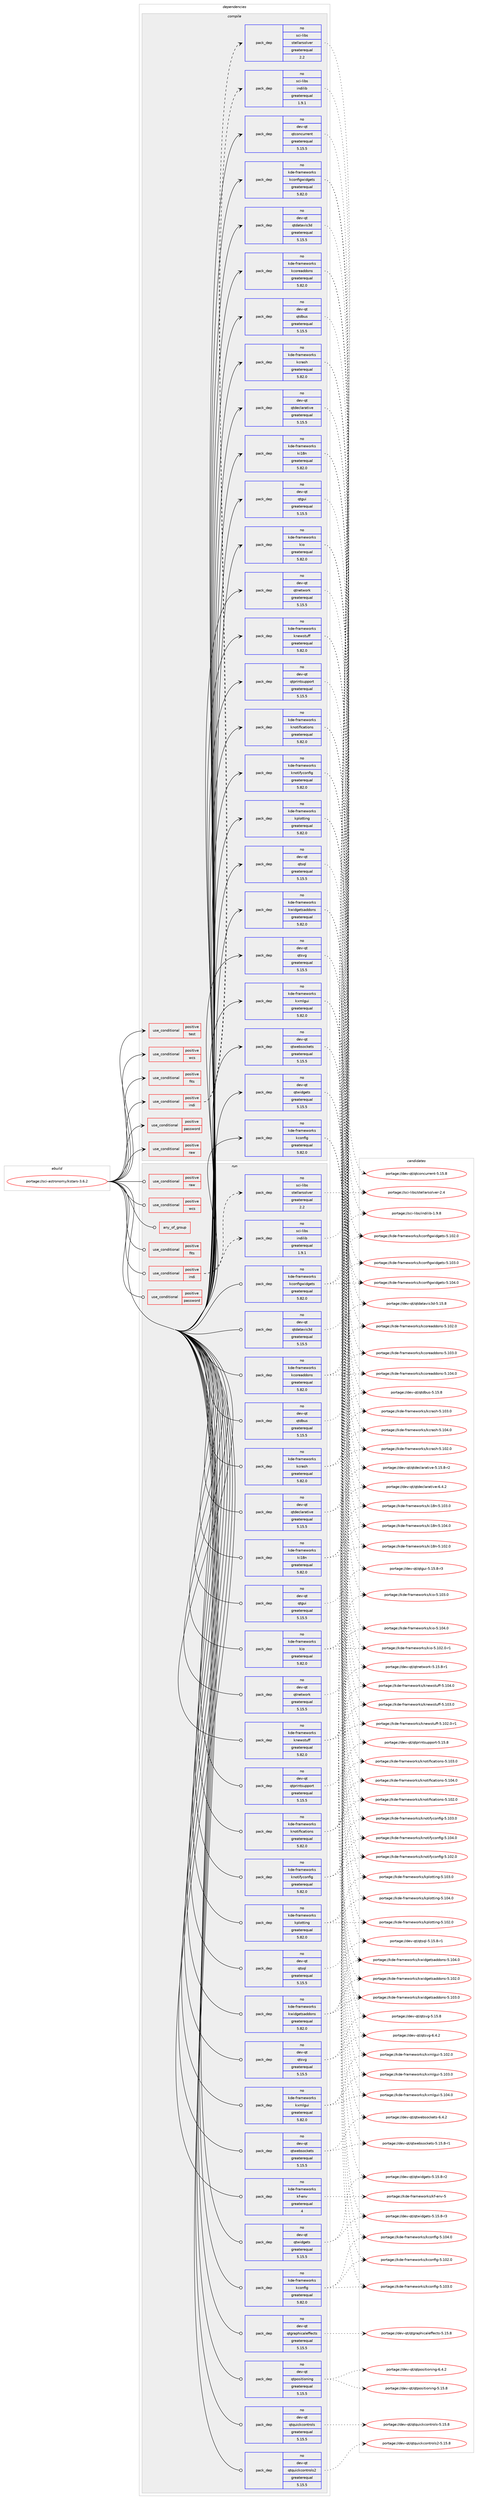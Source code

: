 digraph prolog {

# *************
# Graph options
# *************

newrank=true;
concentrate=true;
compound=true;
graph [rankdir=LR,fontname=Helvetica,fontsize=10,ranksep=1.5];#, ranksep=2.5, nodesep=0.2];
edge  [arrowhead=vee];
node  [fontname=Helvetica,fontsize=10];

# **********
# The ebuild
# **********

subgraph cluster_leftcol {
color=gray;
rank=same;
label=<<i>ebuild</i>>;
id [label="portage://sci-astronomy/kstars-3.6.2", color=red, width=4, href="../sci-astronomy/kstars-3.6.2.svg"];
}

# ****************
# The dependencies
# ****************

subgraph cluster_midcol {
color=gray;
label=<<i>dependencies</i>>;
subgraph cluster_compile {
fillcolor="#eeeeee";
style=filled;
label=<<i>compile</i>>;
subgraph cond49 {
dependency101 [label=<<TABLE BORDER="0" CELLBORDER="1" CELLSPACING="0" CELLPADDING="4"><TR><TD ROWSPAN="3" CELLPADDING="10">use_conditional</TD></TR><TR><TD>positive</TD></TR><TR><TD>fits</TD></TR></TABLE>>, shape=none, color=red];
# *** BEGIN UNKNOWN DEPENDENCY TYPE (TODO) ***
# dependency101 -> package_dependency(portage://sci-astronomy/kstars-3.6.2,install,no,sci-libs,cfitsio,none,[,,],any_same_slot,[])
# *** END UNKNOWN DEPENDENCY TYPE (TODO) ***

}
id:e -> dependency101:w [weight=20,style="solid",arrowhead="vee"];
subgraph cond50 {
dependency102 [label=<<TABLE BORDER="0" CELLBORDER="1" CELLSPACING="0" CELLPADDING="4"><TR><TD ROWSPAN="3" CELLPADDING="10">use_conditional</TD></TR><TR><TD>positive</TD></TR><TR><TD>indi</TD></TR></TABLE>>, shape=none, color=red];
# *** BEGIN UNKNOWN DEPENDENCY TYPE (TODO) ***
# dependency102 -> package_dependency(portage://sci-astronomy/kstars-3.6.2,install,no,sci-libs,gsl,none,[,,],any_same_slot,[])
# *** END UNKNOWN DEPENDENCY TYPE (TODO) ***

subgraph pack53 {
dependency103 [label=<<TABLE BORDER="0" CELLBORDER="1" CELLSPACING="0" CELLPADDING="4" WIDTH="220"><TR><TD ROWSPAN="6" CELLPADDING="30">pack_dep</TD></TR><TR><TD WIDTH="110">no</TD></TR><TR><TD>sci-libs</TD></TR><TR><TD>indilib</TD></TR><TR><TD>greaterequal</TD></TR><TR><TD>1.9.1</TD></TR></TABLE>>, shape=none, color=blue];
}
dependency102:e -> dependency103:w [weight=20,style="dashed",arrowhead="vee"];
# *** BEGIN UNKNOWN DEPENDENCY TYPE (TODO) ***
# dependency102 -> package_dependency(portage://sci-astronomy/kstars-3.6.2,install,no,sci-libs,libnova,none,[,,],any_same_slot,[])
# *** END UNKNOWN DEPENDENCY TYPE (TODO) ***

subgraph pack54 {
dependency104 [label=<<TABLE BORDER="0" CELLBORDER="1" CELLSPACING="0" CELLPADDING="4" WIDTH="220"><TR><TD ROWSPAN="6" CELLPADDING="30">pack_dep</TD></TR><TR><TD WIDTH="110">no</TD></TR><TR><TD>sci-libs</TD></TR><TR><TD>stellarsolver</TD></TR><TR><TD>greaterequal</TD></TR><TR><TD>2.2</TD></TR></TABLE>>, shape=none, color=blue];
}
dependency102:e -> dependency104:w [weight=20,style="dashed",arrowhead="vee"];
}
id:e -> dependency102:w [weight=20,style="solid",arrowhead="vee"];
subgraph cond51 {
dependency105 [label=<<TABLE BORDER="0" CELLBORDER="1" CELLSPACING="0" CELLPADDING="4"><TR><TD ROWSPAN="3" CELLPADDING="10">use_conditional</TD></TR><TR><TD>positive</TD></TR><TR><TD>password</TD></TR></TABLE>>, shape=none, color=red];
# *** BEGIN UNKNOWN DEPENDENCY TYPE (TODO) ***
# dependency105 -> package_dependency(portage://sci-astronomy/kstars-3.6.2,install,no,dev-libs,qtkeychain,none,[,,],any_same_slot,[use(enable(qt5),positive)])
# *** END UNKNOWN DEPENDENCY TYPE (TODO) ***

}
id:e -> dependency105:w [weight=20,style="solid",arrowhead="vee"];
subgraph cond52 {
dependency106 [label=<<TABLE BORDER="0" CELLBORDER="1" CELLSPACING="0" CELLPADDING="4"><TR><TD ROWSPAN="3" CELLPADDING="10">use_conditional</TD></TR><TR><TD>positive</TD></TR><TR><TD>raw</TD></TR></TABLE>>, shape=none, color=red];
# *** BEGIN UNKNOWN DEPENDENCY TYPE (TODO) ***
# dependency106 -> package_dependency(portage://sci-astronomy/kstars-3.6.2,install,no,media-libs,libraw,none,[,,],any_same_slot,[])
# *** END UNKNOWN DEPENDENCY TYPE (TODO) ***

}
id:e -> dependency106:w [weight=20,style="solid",arrowhead="vee"];
subgraph cond53 {
dependency107 [label=<<TABLE BORDER="0" CELLBORDER="1" CELLSPACING="0" CELLPADDING="4"><TR><TD ROWSPAN="3" CELLPADDING="10">use_conditional</TD></TR><TR><TD>positive</TD></TR><TR><TD>test</TD></TR></TABLE>>, shape=none, color=red];
# *** BEGIN UNKNOWN DEPENDENCY TYPE (TODO) ***
# dependency107 -> package_dependency(portage://sci-astronomy/kstars-3.6.2,install,no,dev-qt,qttest,none,[,,],[slot(5)],[])
# *** END UNKNOWN DEPENDENCY TYPE (TODO) ***

}
id:e -> dependency107:w [weight=20,style="solid",arrowhead="vee"];
subgraph cond54 {
dependency108 [label=<<TABLE BORDER="0" CELLBORDER="1" CELLSPACING="0" CELLPADDING="4"><TR><TD ROWSPAN="3" CELLPADDING="10">use_conditional</TD></TR><TR><TD>positive</TD></TR><TR><TD>wcs</TD></TR></TABLE>>, shape=none, color=red];
# *** BEGIN UNKNOWN DEPENDENCY TYPE (TODO) ***
# dependency108 -> package_dependency(portage://sci-astronomy/kstars-3.6.2,install,no,sci-astronomy,wcslib,none,[,,],any_same_slot,[])
# *** END UNKNOWN DEPENDENCY TYPE (TODO) ***

}
id:e -> dependency108:w [weight=20,style="solid",arrowhead="vee"];
# *** BEGIN UNKNOWN DEPENDENCY TYPE (TODO) ***
# id -> package_dependency(portage://sci-astronomy/kstars-3.6.2,install,no,dev-cpp,eigen,none,[,,],[slot(3)],[])
# *** END UNKNOWN DEPENDENCY TYPE (TODO) ***

subgraph pack55 {
dependency109 [label=<<TABLE BORDER="0" CELLBORDER="1" CELLSPACING="0" CELLPADDING="4" WIDTH="220"><TR><TD ROWSPAN="6" CELLPADDING="30">pack_dep</TD></TR><TR><TD WIDTH="110">no</TD></TR><TR><TD>dev-qt</TD></TR><TR><TD>qtconcurrent</TD></TR><TR><TD>greaterequal</TD></TR><TR><TD>5.15.5</TD></TR></TABLE>>, shape=none, color=blue];
}
id:e -> dependency109:w [weight=20,style="solid",arrowhead="vee"];
# *** BEGIN UNKNOWN DEPENDENCY TYPE (TODO) ***
# id -> package_dependency(portage://sci-astronomy/kstars-3.6.2,install,no,dev-qt,qtcore,none,[,,],[slot(5)],[])
# *** END UNKNOWN DEPENDENCY TYPE (TODO) ***

subgraph pack56 {
dependency110 [label=<<TABLE BORDER="0" CELLBORDER="1" CELLSPACING="0" CELLPADDING="4" WIDTH="220"><TR><TD ROWSPAN="6" CELLPADDING="30">pack_dep</TD></TR><TR><TD WIDTH="110">no</TD></TR><TR><TD>dev-qt</TD></TR><TR><TD>qtdatavis3d</TD></TR><TR><TD>greaterequal</TD></TR><TR><TD>5.15.5</TD></TR></TABLE>>, shape=none, color=blue];
}
id:e -> dependency110:w [weight=20,style="solid",arrowhead="vee"];
subgraph pack57 {
dependency111 [label=<<TABLE BORDER="0" CELLBORDER="1" CELLSPACING="0" CELLPADDING="4" WIDTH="220"><TR><TD ROWSPAN="6" CELLPADDING="30">pack_dep</TD></TR><TR><TD WIDTH="110">no</TD></TR><TR><TD>dev-qt</TD></TR><TR><TD>qtdbus</TD></TR><TR><TD>greaterequal</TD></TR><TR><TD>5.15.5</TD></TR></TABLE>>, shape=none, color=blue];
}
id:e -> dependency111:w [weight=20,style="solid",arrowhead="vee"];
subgraph pack58 {
dependency112 [label=<<TABLE BORDER="0" CELLBORDER="1" CELLSPACING="0" CELLPADDING="4" WIDTH="220"><TR><TD ROWSPAN="6" CELLPADDING="30">pack_dep</TD></TR><TR><TD WIDTH="110">no</TD></TR><TR><TD>dev-qt</TD></TR><TR><TD>qtdeclarative</TD></TR><TR><TD>greaterequal</TD></TR><TR><TD>5.15.5</TD></TR></TABLE>>, shape=none, color=blue];
}
id:e -> dependency112:w [weight=20,style="solid",arrowhead="vee"];
subgraph pack59 {
dependency113 [label=<<TABLE BORDER="0" CELLBORDER="1" CELLSPACING="0" CELLPADDING="4" WIDTH="220"><TR><TD ROWSPAN="6" CELLPADDING="30">pack_dep</TD></TR><TR><TD WIDTH="110">no</TD></TR><TR><TD>dev-qt</TD></TR><TR><TD>qtgui</TD></TR><TR><TD>greaterequal</TD></TR><TR><TD>5.15.5</TD></TR></TABLE>>, shape=none, color=blue];
}
id:e -> dependency113:w [weight=20,style="solid",arrowhead="vee"];
subgraph pack60 {
dependency114 [label=<<TABLE BORDER="0" CELLBORDER="1" CELLSPACING="0" CELLPADDING="4" WIDTH="220"><TR><TD ROWSPAN="6" CELLPADDING="30">pack_dep</TD></TR><TR><TD WIDTH="110">no</TD></TR><TR><TD>dev-qt</TD></TR><TR><TD>qtnetwork</TD></TR><TR><TD>greaterequal</TD></TR><TR><TD>5.15.5</TD></TR></TABLE>>, shape=none, color=blue];
}
id:e -> dependency114:w [weight=20,style="solid",arrowhead="vee"];
subgraph pack61 {
dependency115 [label=<<TABLE BORDER="0" CELLBORDER="1" CELLSPACING="0" CELLPADDING="4" WIDTH="220"><TR><TD ROWSPAN="6" CELLPADDING="30">pack_dep</TD></TR><TR><TD WIDTH="110">no</TD></TR><TR><TD>dev-qt</TD></TR><TR><TD>qtprintsupport</TD></TR><TR><TD>greaterequal</TD></TR><TR><TD>5.15.5</TD></TR></TABLE>>, shape=none, color=blue];
}
id:e -> dependency115:w [weight=20,style="solid",arrowhead="vee"];
subgraph pack62 {
dependency116 [label=<<TABLE BORDER="0" CELLBORDER="1" CELLSPACING="0" CELLPADDING="4" WIDTH="220"><TR><TD ROWSPAN="6" CELLPADDING="30">pack_dep</TD></TR><TR><TD WIDTH="110">no</TD></TR><TR><TD>dev-qt</TD></TR><TR><TD>qtsql</TD></TR><TR><TD>greaterequal</TD></TR><TR><TD>5.15.5</TD></TR></TABLE>>, shape=none, color=blue];
}
id:e -> dependency116:w [weight=20,style="solid",arrowhead="vee"];
subgraph pack63 {
dependency117 [label=<<TABLE BORDER="0" CELLBORDER="1" CELLSPACING="0" CELLPADDING="4" WIDTH="220"><TR><TD ROWSPAN="6" CELLPADDING="30">pack_dep</TD></TR><TR><TD WIDTH="110">no</TD></TR><TR><TD>dev-qt</TD></TR><TR><TD>qtsvg</TD></TR><TR><TD>greaterequal</TD></TR><TR><TD>5.15.5</TD></TR></TABLE>>, shape=none, color=blue];
}
id:e -> dependency117:w [weight=20,style="solid",arrowhead="vee"];
subgraph pack64 {
dependency118 [label=<<TABLE BORDER="0" CELLBORDER="1" CELLSPACING="0" CELLPADDING="4" WIDTH="220"><TR><TD ROWSPAN="6" CELLPADDING="30">pack_dep</TD></TR><TR><TD WIDTH="110">no</TD></TR><TR><TD>dev-qt</TD></TR><TR><TD>qtwebsockets</TD></TR><TR><TD>greaterequal</TD></TR><TR><TD>5.15.5</TD></TR></TABLE>>, shape=none, color=blue];
}
id:e -> dependency118:w [weight=20,style="solid",arrowhead="vee"];
subgraph pack65 {
dependency119 [label=<<TABLE BORDER="0" CELLBORDER="1" CELLSPACING="0" CELLPADDING="4" WIDTH="220"><TR><TD ROWSPAN="6" CELLPADDING="30">pack_dep</TD></TR><TR><TD WIDTH="110">no</TD></TR><TR><TD>dev-qt</TD></TR><TR><TD>qtwidgets</TD></TR><TR><TD>greaterequal</TD></TR><TR><TD>5.15.5</TD></TR></TABLE>>, shape=none, color=blue];
}
id:e -> dependency119:w [weight=20,style="solid",arrowhead="vee"];
subgraph pack66 {
dependency120 [label=<<TABLE BORDER="0" CELLBORDER="1" CELLSPACING="0" CELLPADDING="4" WIDTH="220"><TR><TD ROWSPAN="6" CELLPADDING="30">pack_dep</TD></TR><TR><TD WIDTH="110">no</TD></TR><TR><TD>kde-frameworks</TD></TR><TR><TD>kconfig</TD></TR><TR><TD>greaterequal</TD></TR><TR><TD>5.82.0</TD></TR></TABLE>>, shape=none, color=blue];
}
id:e -> dependency120:w [weight=20,style="solid",arrowhead="vee"];
subgraph pack67 {
dependency121 [label=<<TABLE BORDER="0" CELLBORDER="1" CELLSPACING="0" CELLPADDING="4" WIDTH="220"><TR><TD ROWSPAN="6" CELLPADDING="30">pack_dep</TD></TR><TR><TD WIDTH="110">no</TD></TR><TR><TD>kde-frameworks</TD></TR><TR><TD>kconfigwidgets</TD></TR><TR><TD>greaterequal</TD></TR><TR><TD>5.82.0</TD></TR></TABLE>>, shape=none, color=blue];
}
id:e -> dependency121:w [weight=20,style="solid",arrowhead="vee"];
subgraph pack68 {
dependency122 [label=<<TABLE BORDER="0" CELLBORDER="1" CELLSPACING="0" CELLPADDING="4" WIDTH="220"><TR><TD ROWSPAN="6" CELLPADDING="30">pack_dep</TD></TR><TR><TD WIDTH="110">no</TD></TR><TR><TD>kde-frameworks</TD></TR><TR><TD>kcoreaddons</TD></TR><TR><TD>greaterequal</TD></TR><TR><TD>5.82.0</TD></TR></TABLE>>, shape=none, color=blue];
}
id:e -> dependency122:w [weight=20,style="solid",arrowhead="vee"];
subgraph pack69 {
dependency123 [label=<<TABLE BORDER="0" CELLBORDER="1" CELLSPACING="0" CELLPADDING="4" WIDTH="220"><TR><TD ROWSPAN="6" CELLPADDING="30">pack_dep</TD></TR><TR><TD WIDTH="110">no</TD></TR><TR><TD>kde-frameworks</TD></TR><TR><TD>kcrash</TD></TR><TR><TD>greaterequal</TD></TR><TR><TD>5.82.0</TD></TR></TABLE>>, shape=none, color=blue];
}
id:e -> dependency123:w [weight=20,style="solid",arrowhead="vee"];
subgraph pack70 {
dependency124 [label=<<TABLE BORDER="0" CELLBORDER="1" CELLSPACING="0" CELLPADDING="4" WIDTH="220"><TR><TD ROWSPAN="6" CELLPADDING="30">pack_dep</TD></TR><TR><TD WIDTH="110">no</TD></TR><TR><TD>kde-frameworks</TD></TR><TR><TD>ki18n</TD></TR><TR><TD>greaterequal</TD></TR><TR><TD>5.82.0</TD></TR></TABLE>>, shape=none, color=blue];
}
id:e -> dependency124:w [weight=20,style="solid",arrowhead="vee"];
subgraph pack71 {
dependency125 [label=<<TABLE BORDER="0" CELLBORDER="1" CELLSPACING="0" CELLPADDING="4" WIDTH="220"><TR><TD ROWSPAN="6" CELLPADDING="30">pack_dep</TD></TR><TR><TD WIDTH="110">no</TD></TR><TR><TD>kde-frameworks</TD></TR><TR><TD>kio</TD></TR><TR><TD>greaterequal</TD></TR><TR><TD>5.82.0</TD></TR></TABLE>>, shape=none, color=blue];
}
id:e -> dependency125:w [weight=20,style="solid",arrowhead="vee"];
subgraph pack72 {
dependency126 [label=<<TABLE BORDER="0" CELLBORDER="1" CELLSPACING="0" CELLPADDING="4" WIDTH="220"><TR><TD ROWSPAN="6" CELLPADDING="30">pack_dep</TD></TR><TR><TD WIDTH="110">no</TD></TR><TR><TD>kde-frameworks</TD></TR><TR><TD>knewstuff</TD></TR><TR><TD>greaterequal</TD></TR><TR><TD>5.82.0</TD></TR></TABLE>>, shape=none, color=blue];
}
id:e -> dependency126:w [weight=20,style="solid",arrowhead="vee"];
subgraph pack73 {
dependency127 [label=<<TABLE BORDER="0" CELLBORDER="1" CELLSPACING="0" CELLPADDING="4" WIDTH="220"><TR><TD ROWSPAN="6" CELLPADDING="30">pack_dep</TD></TR><TR><TD WIDTH="110">no</TD></TR><TR><TD>kde-frameworks</TD></TR><TR><TD>knotifications</TD></TR><TR><TD>greaterequal</TD></TR><TR><TD>5.82.0</TD></TR></TABLE>>, shape=none, color=blue];
}
id:e -> dependency127:w [weight=20,style="solid",arrowhead="vee"];
subgraph pack74 {
dependency128 [label=<<TABLE BORDER="0" CELLBORDER="1" CELLSPACING="0" CELLPADDING="4" WIDTH="220"><TR><TD ROWSPAN="6" CELLPADDING="30">pack_dep</TD></TR><TR><TD WIDTH="110">no</TD></TR><TR><TD>kde-frameworks</TD></TR><TR><TD>knotifyconfig</TD></TR><TR><TD>greaterequal</TD></TR><TR><TD>5.82.0</TD></TR></TABLE>>, shape=none, color=blue];
}
id:e -> dependency128:w [weight=20,style="solid",arrowhead="vee"];
subgraph pack75 {
dependency129 [label=<<TABLE BORDER="0" CELLBORDER="1" CELLSPACING="0" CELLPADDING="4" WIDTH="220"><TR><TD ROWSPAN="6" CELLPADDING="30">pack_dep</TD></TR><TR><TD WIDTH="110">no</TD></TR><TR><TD>kde-frameworks</TD></TR><TR><TD>kplotting</TD></TR><TR><TD>greaterequal</TD></TR><TR><TD>5.82.0</TD></TR></TABLE>>, shape=none, color=blue];
}
id:e -> dependency129:w [weight=20,style="solid",arrowhead="vee"];
subgraph pack76 {
dependency130 [label=<<TABLE BORDER="0" CELLBORDER="1" CELLSPACING="0" CELLPADDING="4" WIDTH="220"><TR><TD ROWSPAN="6" CELLPADDING="30">pack_dep</TD></TR><TR><TD WIDTH="110">no</TD></TR><TR><TD>kde-frameworks</TD></TR><TR><TD>kwidgetsaddons</TD></TR><TR><TD>greaterequal</TD></TR><TR><TD>5.82.0</TD></TR></TABLE>>, shape=none, color=blue];
}
id:e -> dependency130:w [weight=20,style="solid",arrowhead="vee"];
subgraph pack77 {
dependency131 [label=<<TABLE BORDER="0" CELLBORDER="1" CELLSPACING="0" CELLPADDING="4" WIDTH="220"><TR><TD ROWSPAN="6" CELLPADDING="30">pack_dep</TD></TR><TR><TD WIDTH="110">no</TD></TR><TR><TD>kde-frameworks</TD></TR><TR><TD>kxmlgui</TD></TR><TR><TD>greaterequal</TD></TR><TR><TD>5.82.0</TD></TR></TABLE>>, shape=none, color=blue];
}
id:e -> dependency131:w [weight=20,style="solid",arrowhead="vee"];
# *** BEGIN UNKNOWN DEPENDENCY TYPE (TODO) ***
# id -> package_dependency(portage://sci-astronomy/kstars-3.6.2,install,no,sys-libs,zlib,none,[,,],[],[])
# *** END UNKNOWN DEPENDENCY TYPE (TODO) ***

}
subgraph cluster_compileandrun {
fillcolor="#eeeeee";
style=filled;
label=<<i>compile and run</i>>;
}
subgraph cluster_run {
fillcolor="#eeeeee";
style=filled;
label=<<i>run</i>>;
subgraph any1 {
dependency132 [label=<<TABLE BORDER="0" CELLBORDER="1" CELLSPACING="0" CELLPADDING="4"><TR><TD CELLPADDING="10">any_of_group</TD></TR></TABLE>>, shape=none, color=red];# *** BEGIN UNKNOWN DEPENDENCY TYPE (TODO) ***
# dependency132 -> package_dependency(portage://sci-astronomy/kstars-3.6.2,run,no,kde-frameworks,breeze-icons,none,[,,],any_different_slot,[])
# *** END UNKNOWN DEPENDENCY TYPE (TODO) ***

# *** BEGIN UNKNOWN DEPENDENCY TYPE (TODO) ***
# dependency132 -> package_dependency(portage://sci-astronomy/kstars-3.6.2,run,no,kde-frameworks,oxygen-icons,none,[,,],any_different_slot,[])
# *** END UNKNOWN DEPENDENCY TYPE (TODO) ***

}
id:e -> dependency132:w [weight=20,style="solid",arrowhead="odot"];
subgraph cond55 {
dependency133 [label=<<TABLE BORDER="0" CELLBORDER="1" CELLSPACING="0" CELLPADDING="4"><TR><TD ROWSPAN="3" CELLPADDING="10">use_conditional</TD></TR><TR><TD>positive</TD></TR><TR><TD>fits</TD></TR></TABLE>>, shape=none, color=red];
# *** BEGIN UNKNOWN DEPENDENCY TYPE (TODO) ***
# dependency133 -> package_dependency(portage://sci-astronomy/kstars-3.6.2,run,no,sci-libs,cfitsio,none,[,,],any_same_slot,[])
# *** END UNKNOWN DEPENDENCY TYPE (TODO) ***

}
id:e -> dependency133:w [weight=20,style="solid",arrowhead="odot"];
subgraph cond56 {
dependency134 [label=<<TABLE BORDER="0" CELLBORDER="1" CELLSPACING="0" CELLPADDING="4"><TR><TD ROWSPAN="3" CELLPADDING="10">use_conditional</TD></TR><TR><TD>positive</TD></TR><TR><TD>indi</TD></TR></TABLE>>, shape=none, color=red];
# *** BEGIN UNKNOWN DEPENDENCY TYPE (TODO) ***
# dependency134 -> package_dependency(portage://sci-astronomy/kstars-3.6.2,run,no,sci-libs,gsl,none,[,,],any_same_slot,[])
# *** END UNKNOWN DEPENDENCY TYPE (TODO) ***

subgraph pack78 {
dependency135 [label=<<TABLE BORDER="0" CELLBORDER="1" CELLSPACING="0" CELLPADDING="4" WIDTH="220"><TR><TD ROWSPAN="6" CELLPADDING="30">pack_dep</TD></TR><TR><TD WIDTH="110">no</TD></TR><TR><TD>sci-libs</TD></TR><TR><TD>indilib</TD></TR><TR><TD>greaterequal</TD></TR><TR><TD>1.9.1</TD></TR></TABLE>>, shape=none, color=blue];
}
dependency134:e -> dependency135:w [weight=20,style="dashed",arrowhead="vee"];
# *** BEGIN UNKNOWN DEPENDENCY TYPE (TODO) ***
# dependency134 -> package_dependency(portage://sci-astronomy/kstars-3.6.2,run,no,sci-libs,libnova,none,[,,],any_same_slot,[])
# *** END UNKNOWN DEPENDENCY TYPE (TODO) ***

subgraph pack79 {
dependency136 [label=<<TABLE BORDER="0" CELLBORDER="1" CELLSPACING="0" CELLPADDING="4" WIDTH="220"><TR><TD ROWSPAN="6" CELLPADDING="30">pack_dep</TD></TR><TR><TD WIDTH="110">no</TD></TR><TR><TD>sci-libs</TD></TR><TR><TD>stellarsolver</TD></TR><TR><TD>greaterequal</TD></TR><TR><TD>2.2</TD></TR></TABLE>>, shape=none, color=blue];
}
dependency134:e -> dependency136:w [weight=20,style="dashed",arrowhead="vee"];
}
id:e -> dependency134:w [weight=20,style="solid",arrowhead="odot"];
subgraph cond57 {
dependency137 [label=<<TABLE BORDER="0" CELLBORDER="1" CELLSPACING="0" CELLPADDING="4"><TR><TD ROWSPAN="3" CELLPADDING="10">use_conditional</TD></TR><TR><TD>positive</TD></TR><TR><TD>password</TD></TR></TABLE>>, shape=none, color=red];
# *** BEGIN UNKNOWN DEPENDENCY TYPE (TODO) ***
# dependency137 -> package_dependency(portage://sci-astronomy/kstars-3.6.2,run,no,dev-libs,qtkeychain,none,[,,],any_same_slot,[use(enable(qt5),positive)])
# *** END UNKNOWN DEPENDENCY TYPE (TODO) ***

}
id:e -> dependency137:w [weight=20,style="solid",arrowhead="odot"];
subgraph cond58 {
dependency138 [label=<<TABLE BORDER="0" CELLBORDER="1" CELLSPACING="0" CELLPADDING="4"><TR><TD ROWSPAN="3" CELLPADDING="10">use_conditional</TD></TR><TR><TD>positive</TD></TR><TR><TD>raw</TD></TR></TABLE>>, shape=none, color=red];
# *** BEGIN UNKNOWN DEPENDENCY TYPE (TODO) ***
# dependency138 -> package_dependency(portage://sci-astronomy/kstars-3.6.2,run,no,media-libs,libraw,none,[,,],any_same_slot,[])
# *** END UNKNOWN DEPENDENCY TYPE (TODO) ***

}
id:e -> dependency138:w [weight=20,style="solid",arrowhead="odot"];
subgraph cond59 {
dependency139 [label=<<TABLE BORDER="0" CELLBORDER="1" CELLSPACING="0" CELLPADDING="4"><TR><TD ROWSPAN="3" CELLPADDING="10">use_conditional</TD></TR><TR><TD>positive</TD></TR><TR><TD>wcs</TD></TR></TABLE>>, shape=none, color=red];
# *** BEGIN UNKNOWN DEPENDENCY TYPE (TODO) ***
# dependency139 -> package_dependency(portage://sci-astronomy/kstars-3.6.2,run,no,sci-astronomy,wcslib,none,[,,],any_same_slot,[])
# *** END UNKNOWN DEPENDENCY TYPE (TODO) ***

}
id:e -> dependency139:w [weight=20,style="solid",arrowhead="odot"];
# *** BEGIN UNKNOWN DEPENDENCY TYPE (TODO) ***
# id -> package_dependency(portage://sci-astronomy/kstars-3.6.2,run,no,dev-qt,qtcore,none,[,,],[slot(5)],[])
# *** END UNKNOWN DEPENDENCY TYPE (TODO) ***

subgraph pack80 {
dependency140 [label=<<TABLE BORDER="0" CELLBORDER="1" CELLSPACING="0" CELLPADDING="4" WIDTH="220"><TR><TD ROWSPAN="6" CELLPADDING="30">pack_dep</TD></TR><TR><TD WIDTH="110">no</TD></TR><TR><TD>dev-qt</TD></TR><TR><TD>qtdatavis3d</TD></TR><TR><TD>greaterequal</TD></TR><TR><TD>5.15.5</TD></TR></TABLE>>, shape=none, color=blue];
}
id:e -> dependency140:w [weight=20,style="solid",arrowhead="odot"];
subgraph pack81 {
dependency141 [label=<<TABLE BORDER="0" CELLBORDER="1" CELLSPACING="0" CELLPADDING="4" WIDTH="220"><TR><TD ROWSPAN="6" CELLPADDING="30">pack_dep</TD></TR><TR><TD WIDTH="110">no</TD></TR><TR><TD>dev-qt</TD></TR><TR><TD>qtdbus</TD></TR><TR><TD>greaterequal</TD></TR><TR><TD>5.15.5</TD></TR></TABLE>>, shape=none, color=blue];
}
id:e -> dependency141:w [weight=20,style="solid",arrowhead="odot"];
subgraph pack82 {
dependency142 [label=<<TABLE BORDER="0" CELLBORDER="1" CELLSPACING="0" CELLPADDING="4" WIDTH="220"><TR><TD ROWSPAN="6" CELLPADDING="30">pack_dep</TD></TR><TR><TD WIDTH="110">no</TD></TR><TR><TD>dev-qt</TD></TR><TR><TD>qtdeclarative</TD></TR><TR><TD>greaterequal</TD></TR><TR><TD>5.15.5</TD></TR></TABLE>>, shape=none, color=blue];
}
id:e -> dependency142:w [weight=20,style="solid",arrowhead="odot"];
subgraph pack83 {
dependency143 [label=<<TABLE BORDER="0" CELLBORDER="1" CELLSPACING="0" CELLPADDING="4" WIDTH="220"><TR><TD ROWSPAN="6" CELLPADDING="30">pack_dep</TD></TR><TR><TD WIDTH="110">no</TD></TR><TR><TD>dev-qt</TD></TR><TR><TD>qtgraphicaleffects</TD></TR><TR><TD>greaterequal</TD></TR><TR><TD>5.15.5</TD></TR></TABLE>>, shape=none, color=blue];
}
id:e -> dependency143:w [weight=20,style="solid",arrowhead="odot"];
subgraph pack84 {
dependency144 [label=<<TABLE BORDER="0" CELLBORDER="1" CELLSPACING="0" CELLPADDING="4" WIDTH="220"><TR><TD ROWSPAN="6" CELLPADDING="30">pack_dep</TD></TR><TR><TD WIDTH="110">no</TD></TR><TR><TD>dev-qt</TD></TR><TR><TD>qtgui</TD></TR><TR><TD>greaterequal</TD></TR><TR><TD>5.15.5</TD></TR></TABLE>>, shape=none, color=blue];
}
id:e -> dependency144:w [weight=20,style="solid",arrowhead="odot"];
subgraph pack85 {
dependency145 [label=<<TABLE BORDER="0" CELLBORDER="1" CELLSPACING="0" CELLPADDING="4" WIDTH="220"><TR><TD ROWSPAN="6" CELLPADDING="30">pack_dep</TD></TR><TR><TD WIDTH="110">no</TD></TR><TR><TD>dev-qt</TD></TR><TR><TD>qtnetwork</TD></TR><TR><TD>greaterequal</TD></TR><TR><TD>5.15.5</TD></TR></TABLE>>, shape=none, color=blue];
}
id:e -> dependency145:w [weight=20,style="solid",arrowhead="odot"];
subgraph pack86 {
dependency146 [label=<<TABLE BORDER="0" CELLBORDER="1" CELLSPACING="0" CELLPADDING="4" WIDTH="220"><TR><TD ROWSPAN="6" CELLPADDING="30">pack_dep</TD></TR><TR><TD WIDTH="110">no</TD></TR><TR><TD>dev-qt</TD></TR><TR><TD>qtpositioning</TD></TR><TR><TD>greaterequal</TD></TR><TR><TD>5.15.5</TD></TR></TABLE>>, shape=none, color=blue];
}
id:e -> dependency146:w [weight=20,style="solid",arrowhead="odot"];
subgraph pack87 {
dependency147 [label=<<TABLE BORDER="0" CELLBORDER="1" CELLSPACING="0" CELLPADDING="4" WIDTH="220"><TR><TD ROWSPAN="6" CELLPADDING="30">pack_dep</TD></TR><TR><TD WIDTH="110">no</TD></TR><TR><TD>dev-qt</TD></TR><TR><TD>qtprintsupport</TD></TR><TR><TD>greaterequal</TD></TR><TR><TD>5.15.5</TD></TR></TABLE>>, shape=none, color=blue];
}
id:e -> dependency147:w [weight=20,style="solid",arrowhead="odot"];
subgraph pack88 {
dependency148 [label=<<TABLE BORDER="0" CELLBORDER="1" CELLSPACING="0" CELLPADDING="4" WIDTH="220"><TR><TD ROWSPAN="6" CELLPADDING="30">pack_dep</TD></TR><TR><TD WIDTH="110">no</TD></TR><TR><TD>dev-qt</TD></TR><TR><TD>qtquickcontrols</TD></TR><TR><TD>greaterequal</TD></TR><TR><TD>5.15.5</TD></TR></TABLE>>, shape=none, color=blue];
}
id:e -> dependency148:w [weight=20,style="solid",arrowhead="odot"];
subgraph pack89 {
dependency149 [label=<<TABLE BORDER="0" CELLBORDER="1" CELLSPACING="0" CELLPADDING="4" WIDTH="220"><TR><TD ROWSPAN="6" CELLPADDING="30">pack_dep</TD></TR><TR><TD WIDTH="110">no</TD></TR><TR><TD>dev-qt</TD></TR><TR><TD>qtquickcontrols2</TD></TR><TR><TD>greaterequal</TD></TR><TR><TD>5.15.5</TD></TR></TABLE>>, shape=none, color=blue];
}
id:e -> dependency149:w [weight=20,style="solid",arrowhead="odot"];
subgraph pack90 {
dependency150 [label=<<TABLE BORDER="0" CELLBORDER="1" CELLSPACING="0" CELLPADDING="4" WIDTH="220"><TR><TD ROWSPAN="6" CELLPADDING="30">pack_dep</TD></TR><TR><TD WIDTH="110">no</TD></TR><TR><TD>dev-qt</TD></TR><TR><TD>qtsql</TD></TR><TR><TD>greaterequal</TD></TR><TR><TD>5.15.5</TD></TR></TABLE>>, shape=none, color=blue];
}
id:e -> dependency150:w [weight=20,style="solid",arrowhead="odot"];
subgraph pack91 {
dependency151 [label=<<TABLE BORDER="0" CELLBORDER="1" CELLSPACING="0" CELLPADDING="4" WIDTH="220"><TR><TD ROWSPAN="6" CELLPADDING="30">pack_dep</TD></TR><TR><TD WIDTH="110">no</TD></TR><TR><TD>dev-qt</TD></TR><TR><TD>qtsvg</TD></TR><TR><TD>greaterequal</TD></TR><TR><TD>5.15.5</TD></TR></TABLE>>, shape=none, color=blue];
}
id:e -> dependency151:w [weight=20,style="solid",arrowhead="odot"];
subgraph pack92 {
dependency152 [label=<<TABLE BORDER="0" CELLBORDER="1" CELLSPACING="0" CELLPADDING="4" WIDTH="220"><TR><TD ROWSPAN="6" CELLPADDING="30">pack_dep</TD></TR><TR><TD WIDTH="110">no</TD></TR><TR><TD>dev-qt</TD></TR><TR><TD>qtwebsockets</TD></TR><TR><TD>greaterequal</TD></TR><TR><TD>5.15.5</TD></TR></TABLE>>, shape=none, color=blue];
}
id:e -> dependency152:w [weight=20,style="solid",arrowhead="odot"];
subgraph pack93 {
dependency153 [label=<<TABLE BORDER="0" CELLBORDER="1" CELLSPACING="0" CELLPADDING="4" WIDTH="220"><TR><TD ROWSPAN="6" CELLPADDING="30">pack_dep</TD></TR><TR><TD WIDTH="110">no</TD></TR><TR><TD>dev-qt</TD></TR><TR><TD>qtwidgets</TD></TR><TR><TD>greaterequal</TD></TR><TR><TD>5.15.5</TD></TR></TABLE>>, shape=none, color=blue];
}
id:e -> dependency153:w [weight=20,style="solid",arrowhead="odot"];
subgraph pack94 {
dependency154 [label=<<TABLE BORDER="0" CELLBORDER="1" CELLSPACING="0" CELLPADDING="4" WIDTH="220"><TR><TD ROWSPAN="6" CELLPADDING="30">pack_dep</TD></TR><TR><TD WIDTH="110">no</TD></TR><TR><TD>kde-frameworks</TD></TR><TR><TD>kconfig</TD></TR><TR><TD>greaterequal</TD></TR><TR><TD>5.82.0</TD></TR></TABLE>>, shape=none, color=blue];
}
id:e -> dependency154:w [weight=20,style="solid",arrowhead="odot"];
subgraph pack95 {
dependency155 [label=<<TABLE BORDER="0" CELLBORDER="1" CELLSPACING="0" CELLPADDING="4" WIDTH="220"><TR><TD ROWSPAN="6" CELLPADDING="30">pack_dep</TD></TR><TR><TD WIDTH="110">no</TD></TR><TR><TD>kde-frameworks</TD></TR><TR><TD>kconfigwidgets</TD></TR><TR><TD>greaterequal</TD></TR><TR><TD>5.82.0</TD></TR></TABLE>>, shape=none, color=blue];
}
id:e -> dependency155:w [weight=20,style="solid",arrowhead="odot"];
subgraph pack96 {
dependency156 [label=<<TABLE BORDER="0" CELLBORDER="1" CELLSPACING="0" CELLPADDING="4" WIDTH="220"><TR><TD ROWSPAN="6" CELLPADDING="30">pack_dep</TD></TR><TR><TD WIDTH="110">no</TD></TR><TR><TD>kde-frameworks</TD></TR><TR><TD>kcoreaddons</TD></TR><TR><TD>greaterequal</TD></TR><TR><TD>5.82.0</TD></TR></TABLE>>, shape=none, color=blue];
}
id:e -> dependency156:w [weight=20,style="solid",arrowhead="odot"];
subgraph pack97 {
dependency157 [label=<<TABLE BORDER="0" CELLBORDER="1" CELLSPACING="0" CELLPADDING="4" WIDTH="220"><TR><TD ROWSPAN="6" CELLPADDING="30">pack_dep</TD></TR><TR><TD WIDTH="110">no</TD></TR><TR><TD>kde-frameworks</TD></TR><TR><TD>kcrash</TD></TR><TR><TD>greaterequal</TD></TR><TR><TD>5.82.0</TD></TR></TABLE>>, shape=none, color=blue];
}
id:e -> dependency157:w [weight=20,style="solid",arrowhead="odot"];
subgraph pack98 {
dependency158 [label=<<TABLE BORDER="0" CELLBORDER="1" CELLSPACING="0" CELLPADDING="4" WIDTH="220"><TR><TD ROWSPAN="6" CELLPADDING="30">pack_dep</TD></TR><TR><TD WIDTH="110">no</TD></TR><TR><TD>kde-frameworks</TD></TR><TR><TD>kf-env</TD></TR><TR><TD>greaterequal</TD></TR><TR><TD>4</TD></TR></TABLE>>, shape=none, color=blue];
}
id:e -> dependency158:w [weight=20,style="solid",arrowhead="odot"];
subgraph pack99 {
dependency159 [label=<<TABLE BORDER="0" CELLBORDER="1" CELLSPACING="0" CELLPADDING="4" WIDTH="220"><TR><TD ROWSPAN="6" CELLPADDING="30">pack_dep</TD></TR><TR><TD WIDTH="110">no</TD></TR><TR><TD>kde-frameworks</TD></TR><TR><TD>ki18n</TD></TR><TR><TD>greaterequal</TD></TR><TR><TD>5.82.0</TD></TR></TABLE>>, shape=none, color=blue];
}
id:e -> dependency159:w [weight=20,style="solid",arrowhead="odot"];
subgraph pack100 {
dependency160 [label=<<TABLE BORDER="0" CELLBORDER="1" CELLSPACING="0" CELLPADDING="4" WIDTH="220"><TR><TD ROWSPAN="6" CELLPADDING="30">pack_dep</TD></TR><TR><TD WIDTH="110">no</TD></TR><TR><TD>kde-frameworks</TD></TR><TR><TD>kio</TD></TR><TR><TD>greaterequal</TD></TR><TR><TD>5.82.0</TD></TR></TABLE>>, shape=none, color=blue];
}
id:e -> dependency160:w [weight=20,style="solid",arrowhead="odot"];
subgraph pack101 {
dependency161 [label=<<TABLE BORDER="0" CELLBORDER="1" CELLSPACING="0" CELLPADDING="4" WIDTH="220"><TR><TD ROWSPAN="6" CELLPADDING="30">pack_dep</TD></TR><TR><TD WIDTH="110">no</TD></TR><TR><TD>kde-frameworks</TD></TR><TR><TD>knewstuff</TD></TR><TR><TD>greaterequal</TD></TR><TR><TD>5.82.0</TD></TR></TABLE>>, shape=none, color=blue];
}
id:e -> dependency161:w [weight=20,style="solid",arrowhead="odot"];
subgraph pack102 {
dependency162 [label=<<TABLE BORDER="0" CELLBORDER="1" CELLSPACING="0" CELLPADDING="4" WIDTH="220"><TR><TD ROWSPAN="6" CELLPADDING="30">pack_dep</TD></TR><TR><TD WIDTH="110">no</TD></TR><TR><TD>kde-frameworks</TD></TR><TR><TD>knotifications</TD></TR><TR><TD>greaterequal</TD></TR><TR><TD>5.82.0</TD></TR></TABLE>>, shape=none, color=blue];
}
id:e -> dependency162:w [weight=20,style="solid",arrowhead="odot"];
subgraph pack103 {
dependency163 [label=<<TABLE BORDER="0" CELLBORDER="1" CELLSPACING="0" CELLPADDING="4" WIDTH="220"><TR><TD ROWSPAN="6" CELLPADDING="30">pack_dep</TD></TR><TR><TD WIDTH="110">no</TD></TR><TR><TD>kde-frameworks</TD></TR><TR><TD>knotifyconfig</TD></TR><TR><TD>greaterequal</TD></TR><TR><TD>5.82.0</TD></TR></TABLE>>, shape=none, color=blue];
}
id:e -> dependency163:w [weight=20,style="solid",arrowhead="odot"];
subgraph pack104 {
dependency164 [label=<<TABLE BORDER="0" CELLBORDER="1" CELLSPACING="0" CELLPADDING="4" WIDTH="220"><TR><TD ROWSPAN="6" CELLPADDING="30">pack_dep</TD></TR><TR><TD WIDTH="110">no</TD></TR><TR><TD>kde-frameworks</TD></TR><TR><TD>kplotting</TD></TR><TR><TD>greaterequal</TD></TR><TR><TD>5.82.0</TD></TR></TABLE>>, shape=none, color=blue];
}
id:e -> dependency164:w [weight=20,style="solid",arrowhead="odot"];
subgraph pack105 {
dependency165 [label=<<TABLE BORDER="0" CELLBORDER="1" CELLSPACING="0" CELLPADDING="4" WIDTH="220"><TR><TD ROWSPAN="6" CELLPADDING="30">pack_dep</TD></TR><TR><TD WIDTH="110">no</TD></TR><TR><TD>kde-frameworks</TD></TR><TR><TD>kwidgetsaddons</TD></TR><TR><TD>greaterequal</TD></TR><TR><TD>5.82.0</TD></TR></TABLE>>, shape=none, color=blue];
}
id:e -> dependency165:w [weight=20,style="solid",arrowhead="odot"];
subgraph pack106 {
dependency166 [label=<<TABLE BORDER="0" CELLBORDER="1" CELLSPACING="0" CELLPADDING="4" WIDTH="220"><TR><TD ROWSPAN="6" CELLPADDING="30">pack_dep</TD></TR><TR><TD WIDTH="110">no</TD></TR><TR><TD>kde-frameworks</TD></TR><TR><TD>kxmlgui</TD></TR><TR><TD>greaterequal</TD></TR><TR><TD>5.82.0</TD></TR></TABLE>>, shape=none, color=blue];
}
id:e -> dependency166:w [weight=20,style="solid",arrowhead="odot"];
# *** BEGIN UNKNOWN DEPENDENCY TYPE (TODO) ***
# id -> package_dependency(portage://sci-astronomy/kstars-3.6.2,run,no,sys-libs,zlib,none,[,,],[],[])
# *** END UNKNOWN DEPENDENCY TYPE (TODO) ***

}
}

# **************
# The candidates
# **************

subgraph cluster_choices {
rank=same;
color=gray;
label=<<i>candidates</i>>;

subgraph choice53 {
color=black;
nodesep=1;
choice1159910545108105981154710511010010510810598454946574656 [label="portage://sci-libs/indilib-1.9.8", color=red, width=4,href="../sci-libs/indilib-1.9.8.svg"];
dependency103:e -> choice1159910545108105981154710511010010510810598454946574656:w [style=dotted,weight="100"];
}
subgraph choice54 {
color=black;
nodesep=1;
choice115991054510810598115471151161011081089711411511110811810111445504652 [label="portage://sci-libs/stellarsolver-2.4", color=red, width=4,href="../sci-libs/stellarsolver-2.4.svg"];
dependency104:e -> choice115991054510810598115471151161011081089711411511110811810111445504652:w [style=dotted,weight="100"];
}
subgraph choice55 {
color=black;
nodesep=1;
choice1001011184511311647113116991111109911711411410111011645534649534656 [label="portage://dev-qt/qtconcurrent-5.15.8", color=red, width=4,href="../dev-qt/qtconcurrent-5.15.8.svg"];
dependency109:e -> choice1001011184511311647113116991111109911711411410111011645534649534656:w [style=dotted,weight="100"];
}
subgraph choice56 {
color=black;
nodesep=1;
choice100101118451131164711311610097116971181051155110045534649534656 [label="portage://dev-qt/qtdatavis3d-5.15.8", color=red, width=4,href="../dev-qt/qtdatavis3d-5.15.8.svg"];
dependency110:e -> choice100101118451131164711311610097116971181051155110045534649534656:w [style=dotted,weight="100"];
}
subgraph choice57 {
color=black;
nodesep=1;
choice10010111845113116471131161009811711545534649534656 [label="portage://dev-qt/qtdbus-5.15.8", color=red, width=4,href="../dev-qt/qtdbus-5.15.8.svg"];
dependency111:e -> choice10010111845113116471131161009811711545534649534656:w [style=dotted,weight="100"];
}
subgraph choice58 {
color=black;
nodesep=1;
choice1001011184511311647113116100101991089711497116105118101455346495346564511450 [label="portage://dev-qt/qtdeclarative-5.15.8-r2", color=red, width=4,href="../dev-qt/qtdeclarative-5.15.8-r2.svg"];
choice1001011184511311647113116100101991089711497116105118101455446524650 [label="portage://dev-qt/qtdeclarative-6.4.2", color=red, width=4,href="../dev-qt/qtdeclarative-6.4.2.svg"];
dependency112:e -> choice1001011184511311647113116100101991089711497116105118101455346495346564511450:w [style=dotted,weight="100"];
dependency112:e -> choice1001011184511311647113116100101991089711497116105118101455446524650:w [style=dotted,weight="100"];
}
subgraph choice59 {
color=black;
nodesep=1;
choice1001011184511311647113116103117105455346495346564511451 [label="portage://dev-qt/qtgui-5.15.8-r3", color=red, width=4,href="../dev-qt/qtgui-5.15.8-r3.svg"];
dependency113:e -> choice1001011184511311647113116103117105455346495346564511451:w [style=dotted,weight="100"];
}
subgraph choice60 {
color=black;
nodesep=1;
choice1001011184511311647113116110101116119111114107455346495346564511449 [label="portage://dev-qt/qtnetwork-5.15.8-r1", color=red, width=4,href="../dev-qt/qtnetwork-5.15.8-r1.svg"];
dependency114:e -> choice1001011184511311647113116110101116119111114107455346495346564511449:w [style=dotted,weight="100"];
}
subgraph choice61 {
color=black;
nodesep=1;
choice100101118451131164711311611211410511011611511711211211111411645534649534656 [label="portage://dev-qt/qtprintsupport-5.15.8", color=red, width=4,href="../dev-qt/qtprintsupport-5.15.8.svg"];
dependency115:e -> choice100101118451131164711311611211410511011611511711211211111411645534649534656:w [style=dotted,weight="100"];
}
subgraph choice62 {
color=black;
nodesep=1;
choice1001011184511311647113116115113108455346495346564511449 [label="portage://dev-qt/qtsql-5.15.8-r1", color=red, width=4,href="../dev-qt/qtsql-5.15.8-r1.svg"];
dependency116:e -> choice1001011184511311647113116115113108455346495346564511449:w [style=dotted,weight="100"];
}
subgraph choice63 {
color=black;
nodesep=1;
choice100101118451131164711311611511810345534649534656 [label="portage://dev-qt/qtsvg-5.15.8", color=red, width=4,href="../dev-qt/qtsvg-5.15.8.svg"];
choice1001011184511311647113116115118103455446524650 [label="portage://dev-qt/qtsvg-6.4.2", color=red, width=4,href="../dev-qt/qtsvg-6.4.2.svg"];
dependency117:e -> choice100101118451131164711311611511810345534649534656:w [style=dotted,weight="100"];
dependency117:e -> choice1001011184511311647113116115118103455446524650:w [style=dotted,weight="100"];
}
subgraph choice64 {
color=black;
nodesep=1;
choice10010111845113116471131161191019811511199107101116115455346495346564511449 [label="portage://dev-qt/qtwebsockets-5.15.8-r1", color=red, width=4,href="../dev-qt/qtwebsockets-5.15.8-r1.svg"];
choice10010111845113116471131161191019811511199107101116115455446524650 [label="portage://dev-qt/qtwebsockets-6.4.2", color=red, width=4,href="../dev-qt/qtwebsockets-6.4.2.svg"];
dependency118:e -> choice10010111845113116471131161191019811511199107101116115455346495346564511449:w [style=dotted,weight="100"];
dependency118:e -> choice10010111845113116471131161191019811511199107101116115455446524650:w [style=dotted,weight="100"];
}
subgraph choice65 {
color=black;
nodesep=1;
choice1001011184511311647113116119105100103101116115455346495346564511450 [label="portage://dev-qt/qtwidgets-5.15.8-r2", color=red, width=4,href="../dev-qt/qtwidgets-5.15.8-r2.svg"];
choice1001011184511311647113116119105100103101116115455346495346564511451 [label="portage://dev-qt/qtwidgets-5.15.8-r3", color=red, width=4,href="../dev-qt/qtwidgets-5.15.8-r3.svg"];
dependency119:e -> choice1001011184511311647113116119105100103101116115455346495346564511450:w [style=dotted,weight="100"];
dependency119:e -> choice1001011184511311647113116119105100103101116115455346495346564511451:w [style=dotted,weight="100"];
}
subgraph choice66 {
color=black;
nodesep=1;
choice107100101451021149710910111911111410711547107991111101021051034553464948504648 [label="portage://kde-frameworks/kconfig-5.102.0", color=red, width=4,href="../kde-frameworks/kconfig-5.102.0.svg"];
choice107100101451021149710910111911111410711547107991111101021051034553464948514648 [label="portage://kde-frameworks/kconfig-5.103.0", color=red, width=4,href="../kde-frameworks/kconfig-5.103.0.svg"];
choice107100101451021149710910111911111410711547107991111101021051034553464948524648 [label="portage://kde-frameworks/kconfig-5.104.0", color=red, width=4,href="../kde-frameworks/kconfig-5.104.0.svg"];
dependency120:e -> choice107100101451021149710910111911111410711547107991111101021051034553464948504648:w [style=dotted,weight="100"];
dependency120:e -> choice107100101451021149710910111911111410711547107991111101021051034553464948514648:w [style=dotted,weight="100"];
dependency120:e -> choice107100101451021149710910111911111410711547107991111101021051034553464948524648:w [style=dotted,weight="100"];
}
subgraph choice67 {
color=black;
nodesep=1;
choice107100101451021149710910111911111410711547107991111101021051031191051001031011161154553464948504648 [label="portage://kde-frameworks/kconfigwidgets-5.102.0", color=red, width=4,href="../kde-frameworks/kconfigwidgets-5.102.0.svg"];
choice107100101451021149710910111911111410711547107991111101021051031191051001031011161154553464948514648 [label="portage://kde-frameworks/kconfigwidgets-5.103.0", color=red, width=4,href="../kde-frameworks/kconfigwidgets-5.103.0.svg"];
choice107100101451021149710910111911111410711547107991111101021051031191051001031011161154553464948524648 [label="portage://kde-frameworks/kconfigwidgets-5.104.0", color=red, width=4,href="../kde-frameworks/kconfigwidgets-5.104.0.svg"];
dependency121:e -> choice107100101451021149710910111911111410711547107991111101021051031191051001031011161154553464948504648:w [style=dotted,weight="100"];
dependency121:e -> choice107100101451021149710910111911111410711547107991111101021051031191051001031011161154553464948514648:w [style=dotted,weight="100"];
dependency121:e -> choice107100101451021149710910111911111410711547107991111101021051031191051001031011161154553464948524648:w [style=dotted,weight="100"];
}
subgraph choice68 {
color=black;
nodesep=1;
choice10710010145102114971091011191111141071154710799111114101971001001111101154553464948504648 [label="portage://kde-frameworks/kcoreaddons-5.102.0", color=red, width=4,href="../kde-frameworks/kcoreaddons-5.102.0.svg"];
choice10710010145102114971091011191111141071154710799111114101971001001111101154553464948514648 [label="portage://kde-frameworks/kcoreaddons-5.103.0", color=red, width=4,href="../kde-frameworks/kcoreaddons-5.103.0.svg"];
choice10710010145102114971091011191111141071154710799111114101971001001111101154553464948524648 [label="portage://kde-frameworks/kcoreaddons-5.104.0", color=red, width=4,href="../kde-frameworks/kcoreaddons-5.104.0.svg"];
dependency122:e -> choice10710010145102114971091011191111141071154710799111114101971001001111101154553464948504648:w [style=dotted,weight="100"];
dependency122:e -> choice10710010145102114971091011191111141071154710799111114101971001001111101154553464948514648:w [style=dotted,weight="100"];
dependency122:e -> choice10710010145102114971091011191111141071154710799111114101971001001111101154553464948524648:w [style=dotted,weight="100"];
}
subgraph choice69 {
color=black;
nodesep=1;
choice10710010145102114971091011191111141071154710799114971151044553464948504648 [label="portage://kde-frameworks/kcrash-5.102.0", color=red, width=4,href="../kde-frameworks/kcrash-5.102.0.svg"];
choice10710010145102114971091011191111141071154710799114971151044553464948514648 [label="portage://kde-frameworks/kcrash-5.103.0", color=red, width=4,href="../kde-frameworks/kcrash-5.103.0.svg"];
choice10710010145102114971091011191111141071154710799114971151044553464948524648 [label="portage://kde-frameworks/kcrash-5.104.0", color=red, width=4,href="../kde-frameworks/kcrash-5.104.0.svg"];
dependency123:e -> choice10710010145102114971091011191111141071154710799114971151044553464948504648:w [style=dotted,weight="100"];
dependency123:e -> choice10710010145102114971091011191111141071154710799114971151044553464948514648:w [style=dotted,weight="100"];
dependency123:e -> choice10710010145102114971091011191111141071154710799114971151044553464948524648:w [style=dotted,weight="100"];
}
subgraph choice70 {
color=black;
nodesep=1;
choice10710010145102114971091011191111141071154710710549561104553464948504648 [label="portage://kde-frameworks/ki18n-5.102.0", color=red, width=4,href="../kde-frameworks/ki18n-5.102.0.svg"];
choice10710010145102114971091011191111141071154710710549561104553464948514648 [label="portage://kde-frameworks/ki18n-5.103.0", color=red, width=4,href="../kde-frameworks/ki18n-5.103.0.svg"];
choice10710010145102114971091011191111141071154710710549561104553464948524648 [label="portage://kde-frameworks/ki18n-5.104.0", color=red, width=4,href="../kde-frameworks/ki18n-5.104.0.svg"];
dependency124:e -> choice10710010145102114971091011191111141071154710710549561104553464948504648:w [style=dotted,weight="100"];
dependency124:e -> choice10710010145102114971091011191111141071154710710549561104553464948514648:w [style=dotted,weight="100"];
dependency124:e -> choice10710010145102114971091011191111141071154710710549561104553464948524648:w [style=dotted,weight="100"];
}
subgraph choice71 {
color=black;
nodesep=1;
choice10710010145102114971091011191111141071154710710511145534649485046484511449 [label="portage://kde-frameworks/kio-5.102.0-r1", color=red, width=4,href="../kde-frameworks/kio-5.102.0-r1.svg"];
choice1071001014510211497109101119111114107115471071051114553464948514648 [label="portage://kde-frameworks/kio-5.103.0", color=red, width=4,href="../kde-frameworks/kio-5.103.0.svg"];
choice1071001014510211497109101119111114107115471071051114553464948524648 [label="portage://kde-frameworks/kio-5.104.0", color=red, width=4,href="../kde-frameworks/kio-5.104.0.svg"];
dependency125:e -> choice10710010145102114971091011191111141071154710710511145534649485046484511449:w [style=dotted,weight="100"];
dependency125:e -> choice1071001014510211497109101119111114107115471071051114553464948514648:w [style=dotted,weight="100"];
dependency125:e -> choice1071001014510211497109101119111114107115471071051114553464948524648:w [style=dotted,weight="100"];
}
subgraph choice72 {
color=black;
nodesep=1;
choice10710010145102114971091011191111141071154710711010111911511611710210245534649485046484511449 [label="portage://kde-frameworks/knewstuff-5.102.0-r1", color=red, width=4,href="../kde-frameworks/knewstuff-5.102.0-r1.svg"];
choice1071001014510211497109101119111114107115471071101011191151161171021024553464948514648 [label="portage://kde-frameworks/knewstuff-5.103.0", color=red, width=4,href="../kde-frameworks/knewstuff-5.103.0.svg"];
choice1071001014510211497109101119111114107115471071101011191151161171021024553464948524648 [label="portage://kde-frameworks/knewstuff-5.104.0", color=red, width=4,href="../kde-frameworks/knewstuff-5.104.0.svg"];
dependency126:e -> choice10710010145102114971091011191111141071154710711010111911511611710210245534649485046484511449:w [style=dotted,weight="100"];
dependency126:e -> choice1071001014510211497109101119111114107115471071101011191151161171021024553464948514648:w [style=dotted,weight="100"];
dependency126:e -> choice1071001014510211497109101119111114107115471071101011191151161171021024553464948524648:w [style=dotted,weight="100"];
}
subgraph choice73 {
color=black;
nodesep=1;
choice10710010145102114971091011191111141071154710711011111610510210599971161051111101154553464948504648 [label="portage://kde-frameworks/knotifications-5.102.0", color=red, width=4,href="../kde-frameworks/knotifications-5.102.0.svg"];
choice10710010145102114971091011191111141071154710711011111610510210599971161051111101154553464948514648 [label="portage://kde-frameworks/knotifications-5.103.0", color=red, width=4,href="../kde-frameworks/knotifications-5.103.0.svg"];
choice10710010145102114971091011191111141071154710711011111610510210599971161051111101154553464948524648 [label="portage://kde-frameworks/knotifications-5.104.0", color=red, width=4,href="../kde-frameworks/knotifications-5.104.0.svg"];
dependency127:e -> choice10710010145102114971091011191111141071154710711011111610510210599971161051111101154553464948504648:w [style=dotted,weight="100"];
dependency127:e -> choice10710010145102114971091011191111141071154710711011111610510210599971161051111101154553464948514648:w [style=dotted,weight="100"];
dependency127:e -> choice10710010145102114971091011191111141071154710711011111610510210599971161051111101154553464948524648:w [style=dotted,weight="100"];
}
subgraph choice74 {
color=black;
nodesep=1;
choice107100101451021149710910111911111410711547107110111116105102121991111101021051034553464948504648 [label="portage://kde-frameworks/knotifyconfig-5.102.0", color=red, width=4,href="../kde-frameworks/knotifyconfig-5.102.0.svg"];
choice107100101451021149710910111911111410711547107110111116105102121991111101021051034553464948514648 [label="portage://kde-frameworks/knotifyconfig-5.103.0", color=red, width=4,href="../kde-frameworks/knotifyconfig-5.103.0.svg"];
choice107100101451021149710910111911111410711547107110111116105102121991111101021051034553464948524648 [label="portage://kde-frameworks/knotifyconfig-5.104.0", color=red, width=4,href="../kde-frameworks/knotifyconfig-5.104.0.svg"];
dependency128:e -> choice107100101451021149710910111911111410711547107110111116105102121991111101021051034553464948504648:w [style=dotted,weight="100"];
dependency128:e -> choice107100101451021149710910111911111410711547107110111116105102121991111101021051034553464948514648:w [style=dotted,weight="100"];
dependency128:e -> choice107100101451021149710910111911111410711547107110111116105102121991111101021051034553464948524648:w [style=dotted,weight="100"];
}
subgraph choice75 {
color=black;
nodesep=1;
choice1071001014510211497109101119111114107115471071121081111161161051101034553464948504648 [label="portage://kde-frameworks/kplotting-5.102.0", color=red, width=4,href="../kde-frameworks/kplotting-5.102.0.svg"];
choice1071001014510211497109101119111114107115471071121081111161161051101034553464948514648 [label="portage://kde-frameworks/kplotting-5.103.0", color=red, width=4,href="../kde-frameworks/kplotting-5.103.0.svg"];
choice1071001014510211497109101119111114107115471071121081111161161051101034553464948524648 [label="portage://kde-frameworks/kplotting-5.104.0", color=red, width=4,href="../kde-frameworks/kplotting-5.104.0.svg"];
dependency129:e -> choice1071001014510211497109101119111114107115471071121081111161161051101034553464948504648:w [style=dotted,weight="100"];
dependency129:e -> choice1071001014510211497109101119111114107115471071121081111161161051101034553464948514648:w [style=dotted,weight="100"];
dependency129:e -> choice1071001014510211497109101119111114107115471071121081111161161051101034553464948524648:w [style=dotted,weight="100"];
}
subgraph choice76 {
color=black;
nodesep=1;
choice107100101451021149710910111911111410711547107119105100103101116115971001001111101154553464948504648 [label="portage://kde-frameworks/kwidgetsaddons-5.102.0", color=red, width=4,href="../kde-frameworks/kwidgetsaddons-5.102.0.svg"];
choice107100101451021149710910111911111410711547107119105100103101116115971001001111101154553464948514648 [label="portage://kde-frameworks/kwidgetsaddons-5.103.0", color=red, width=4,href="../kde-frameworks/kwidgetsaddons-5.103.0.svg"];
choice107100101451021149710910111911111410711547107119105100103101116115971001001111101154553464948524648 [label="portage://kde-frameworks/kwidgetsaddons-5.104.0", color=red, width=4,href="../kde-frameworks/kwidgetsaddons-5.104.0.svg"];
dependency130:e -> choice107100101451021149710910111911111410711547107119105100103101116115971001001111101154553464948504648:w [style=dotted,weight="100"];
dependency130:e -> choice107100101451021149710910111911111410711547107119105100103101116115971001001111101154553464948514648:w [style=dotted,weight="100"];
dependency130:e -> choice107100101451021149710910111911111410711547107119105100103101116115971001001111101154553464948524648:w [style=dotted,weight="100"];
}
subgraph choice77 {
color=black;
nodesep=1;
choice1071001014510211497109101119111114107115471071201091081031171054553464948504648 [label="portage://kde-frameworks/kxmlgui-5.102.0", color=red, width=4,href="../kde-frameworks/kxmlgui-5.102.0.svg"];
choice1071001014510211497109101119111114107115471071201091081031171054553464948514648 [label="portage://kde-frameworks/kxmlgui-5.103.0", color=red, width=4,href="../kde-frameworks/kxmlgui-5.103.0.svg"];
choice1071001014510211497109101119111114107115471071201091081031171054553464948524648 [label="portage://kde-frameworks/kxmlgui-5.104.0", color=red, width=4,href="../kde-frameworks/kxmlgui-5.104.0.svg"];
dependency131:e -> choice1071001014510211497109101119111114107115471071201091081031171054553464948504648:w [style=dotted,weight="100"];
dependency131:e -> choice1071001014510211497109101119111114107115471071201091081031171054553464948514648:w [style=dotted,weight="100"];
dependency131:e -> choice1071001014510211497109101119111114107115471071201091081031171054553464948524648:w [style=dotted,weight="100"];
}
subgraph choice78 {
color=black;
nodesep=1;
choice1159910545108105981154710511010010510810598454946574656 [label="portage://sci-libs/indilib-1.9.8", color=red, width=4,href="../sci-libs/indilib-1.9.8.svg"];
dependency135:e -> choice1159910545108105981154710511010010510810598454946574656:w [style=dotted,weight="100"];
}
subgraph choice79 {
color=black;
nodesep=1;
choice115991054510810598115471151161011081089711411511110811810111445504652 [label="portage://sci-libs/stellarsolver-2.4", color=red, width=4,href="../sci-libs/stellarsolver-2.4.svg"];
dependency136:e -> choice115991054510810598115471151161011081089711411511110811810111445504652:w [style=dotted,weight="100"];
}
subgraph choice80 {
color=black;
nodesep=1;
choice100101118451131164711311610097116971181051155110045534649534656 [label="portage://dev-qt/qtdatavis3d-5.15.8", color=red, width=4,href="../dev-qt/qtdatavis3d-5.15.8.svg"];
dependency140:e -> choice100101118451131164711311610097116971181051155110045534649534656:w [style=dotted,weight="100"];
}
subgraph choice81 {
color=black;
nodesep=1;
choice10010111845113116471131161009811711545534649534656 [label="portage://dev-qt/qtdbus-5.15.8", color=red, width=4,href="../dev-qt/qtdbus-5.15.8.svg"];
dependency141:e -> choice10010111845113116471131161009811711545534649534656:w [style=dotted,weight="100"];
}
subgraph choice82 {
color=black;
nodesep=1;
choice1001011184511311647113116100101991089711497116105118101455346495346564511450 [label="portage://dev-qt/qtdeclarative-5.15.8-r2", color=red, width=4,href="../dev-qt/qtdeclarative-5.15.8-r2.svg"];
choice1001011184511311647113116100101991089711497116105118101455446524650 [label="portage://dev-qt/qtdeclarative-6.4.2", color=red, width=4,href="../dev-qt/qtdeclarative-6.4.2.svg"];
dependency142:e -> choice1001011184511311647113116100101991089711497116105118101455346495346564511450:w [style=dotted,weight="100"];
dependency142:e -> choice1001011184511311647113116100101991089711497116105118101455446524650:w [style=dotted,weight="100"];
}
subgraph choice83 {
color=black;
nodesep=1;
choice10010111845113116471131161031149711210410599971081011021021019911611545534649534656 [label="portage://dev-qt/qtgraphicaleffects-5.15.8", color=red, width=4,href="../dev-qt/qtgraphicaleffects-5.15.8.svg"];
dependency143:e -> choice10010111845113116471131161031149711210410599971081011021021019911611545534649534656:w [style=dotted,weight="100"];
}
subgraph choice84 {
color=black;
nodesep=1;
choice1001011184511311647113116103117105455346495346564511451 [label="portage://dev-qt/qtgui-5.15.8-r3", color=red, width=4,href="../dev-qt/qtgui-5.15.8-r3.svg"];
dependency144:e -> choice1001011184511311647113116103117105455346495346564511451:w [style=dotted,weight="100"];
}
subgraph choice85 {
color=black;
nodesep=1;
choice1001011184511311647113116110101116119111114107455346495346564511449 [label="portage://dev-qt/qtnetwork-5.15.8-r1", color=red, width=4,href="../dev-qt/qtnetwork-5.15.8-r1.svg"];
dependency145:e -> choice1001011184511311647113116110101116119111114107455346495346564511449:w [style=dotted,weight="100"];
}
subgraph choice86 {
color=black;
nodesep=1;
choice100101118451131164711311611211111510511610511111010511010345534649534656 [label="portage://dev-qt/qtpositioning-5.15.8", color=red, width=4,href="../dev-qt/qtpositioning-5.15.8.svg"];
choice1001011184511311647113116112111115105116105111110105110103455446524650 [label="portage://dev-qt/qtpositioning-6.4.2", color=red, width=4,href="../dev-qt/qtpositioning-6.4.2.svg"];
dependency146:e -> choice100101118451131164711311611211111510511610511111010511010345534649534656:w [style=dotted,weight="100"];
dependency146:e -> choice1001011184511311647113116112111115105116105111110105110103455446524650:w [style=dotted,weight="100"];
}
subgraph choice87 {
color=black;
nodesep=1;
choice100101118451131164711311611211410511011611511711211211111411645534649534656 [label="portage://dev-qt/qtprintsupport-5.15.8", color=red, width=4,href="../dev-qt/qtprintsupport-5.15.8.svg"];
dependency147:e -> choice100101118451131164711311611211410511011611511711211211111411645534649534656:w [style=dotted,weight="100"];
}
subgraph choice88 {
color=black;
nodesep=1;
choice1001011184511311647113116113117105991079911111011611411110811545534649534656 [label="portage://dev-qt/qtquickcontrols-5.15.8", color=red, width=4,href="../dev-qt/qtquickcontrols-5.15.8.svg"];
dependency148:e -> choice1001011184511311647113116113117105991079911111011611411110811545534649534656:w [style=dotted,weight="100"];
}
subgraph choice89 {
color=black;
nodesep=1;
choice100101118451131164711311611311710599107991111101161141111081155045534649534656 [label="portage://dev-qt/qtquickcontrols2-5.15.8", color=red, width=4,href="../dev-qt/qtquickcontrols2-5.15.8.svg"];
dependency149:e -> choice100101118451131164711311611311710599107991111101161141111081155045534649534656:w [style=dotted,weight="100"];
}
subgraph choice90 {
color=black;
nodesep=1;
choice1001011184511311647113116115113108455346495346564511449 [label="portage://dev-qt/qtsql-5.15.8-r1", color=red, width=4,href="../dev-qt/qtsql-5.15.8-r1.svg"];
dependency150:e -> choice1001011184511311647113116115113108455346495346564511449:w [style=dotted,weight="100"];
}
subgraph choice91 {
color=black;
nodesep=1;
choice100101118451131164711311611511810345534649534656 [label="portage://dev-qt/qtsvg-5.15.8", color=red, width=4,href="../dev-qt/qtsvg-5.15.8.svg"];
choice1001011184511311647113116115118103455446524650 [label="portage://dev-qt/qtsvg-6.4.2", color=red, width=4,href="../dev-qt/qtsvg-6.4.2.svg"];
dependency151:e -> choice100101118451131164711311611511810345534649534656:w [style=dotted,weight="100"];
dependency151:e -> choice1001011184511311647113116115118103455446524650:w [style=dotted,weight="100"];
}
subgraph choice92 {
color=black;
nodesep=1;
choice10010111845113116471131161191019811511199107101116115455346495346564511449 [label="portage://dev-qt/qtwebsockets-5.15.8-r1", color=red, width=4,href="../dev-qt/qtwebsockets-5.15.8-r1.svg"];
choice10010111845113116471131161191019811511199107101116115455446524650 [label="portage://dev-qt/qtwebsockets-6.4.2", color=red, width=4,href="../dev-qt/qtwebsockets-6.4.2.svg"];
dependency152:e -> choice10010111845113116471131161191019811511199107101116115455346495346564511449:w [style=dotted,weight="100"];
dependency152:e -> choice10010111845113116471131161191019811511199107101116115455446524650:w [style=dotted,weight="100"];
}
subgraph choice93 {
color=black;
nodesep=1;
choice1001011184511311647113116119105100103101116115455346495346564511450 [label="portage://dev-qt/qtwidgets-5.15.8-r2", color=red, width=4,href="../dev-qt/qtwidgets-5.15.8-r2.svg"];
choice1001011184511311647113116119105100103101116115455346495346564511451 [label="portage://dev-qt/qtwidgets-5.15.8-r3", color=red, width=4,href="../dev-qt/qtwidgets-5.15.8-r3.svg"];
dependency153:e -> choice1001011184511311647113116119105100103101116115455346495346564511450:w [style=dotted,weight="100"];
dependency153:e -> choice1001011184511311647113116119105100103101116115455346495346564511451:w [style=dotted,weight="100"];
}
subgraph choice94 {
color=black;
nodesep=1;
choice107100101451021149710910111911111410711547107991111101021051034553464948504648 [label="portage://kde-frameworks/kconfig-5.102.0", color=red, width=4,href="../kde-frameworks/kconfig-5.102.0.svg"];
choice107100101451021149710910111911111410711547107991111101021051034553464948514648 [label="portage://kde-frameworks/kconfig-5.103.0", color=red, width=4,href="../kde-frameworks/kconfig-5.103.0.svg"];
choice107100101451021149710910111911111410711547107991111101021051034553464948524648 [label="portage://kde-frameworks/kconfig-5.104.0", color=red, width=4,href="../kde-frameworks/kconfig-5.104.0.svg"];
dependency154:e -> choice107100101451021149710910111911111410711547107991111101021051034553464948504648:w [style=dotted,weight="100"];
dependency154:e -> choice107100101451021149710910111911111410711547107991111101021051034553464948514648:w [style=dotted,weight="100"];
dependency154:e -> choice107100101451021149710910111911111410711547107991111101021051034553464948524648:w [style=dotted,weight="100"];
}
subgraph choice95 {
color=black;
nodesep=1;
choice107100101451021149710910111911111410711547107991111101021051031191051001031011161154553464948504648 [label="portage://kde-frameworks/kconfigwidgets-5.102.0", color=red, width=4,href="../kde-frameworks/kconfigwidgets-5.102.0.svg"];
choice107100101451021149710910111911111410711547107991111101021051031191051001031011161154553464948514648 [label="portage://kde-frameworks/kconfigwidgets-5.103.0", color=red, width=4,href="../kde-frameworks/kconfigwidgets-5.103.0.svg"];
choice107100101451021149710910111911111410711547107991111101021051031191051001031011161154553464948524648 [label="portage://kde-frameworks/kconfigwidgets-5.104.0", color=red, width=4,href="../kde-frameworks/kconfigwidgets-5.104.0.svg"];
dependency155:e -> choice107100101451021149710910111911111410711547107991111101021051031191051001031011161154553464948504648:w [style=dotted,weight="100"];
dependency155:e -> choice107100101451021149710910111911111410711547107991111101021051031191051001031011161154553464948514648:w [style=dotted,weight="100"];
dependency155:e -> choice107100101451021149710910111911111410711547107991111101021051031191051001031011161154553464948524648:w [style=dotted,weight="100"];
}
subgraph choice96 {
color=black;
nodesep=1;
choice10710010145102114971091011191111141071154710799111114101971001001111101154553464948504648 [label="portage://kde-frameworks/kcoreaddons-5.102.0", color=red, width=4,href="../kde-frameworks/kcoreaddons-5.102.0.svg"];
choice10710010145102114971091011191111141071154710799111114101971001001111101154553464948514648 [label="portage://kde-frameworks/kcoreaddons-5.103.0", color=red, width=4,href="../kde-frameworks/kcoreaddons-5.103.0.svg"];
choice10710010145102114971091011191111141071154710799111114101971001001111101154553464948524648 [label="portage://kde-frameworks/kcoreaddons-5.104.0", color=red, width=4,href="../kde-frameworks/kcoreaddons-5.104.0.svg"];
dependency156:e -> choice10710010145102114971091011191111141071154710799111114101971001001111101154553464948504648:w [style=dotted,weight="100"];
dependency156:e -> choice10710010145102114971091011191111141071154710799111114101971001001111101154553464948514648:w [style=dotted,weight="100"];
dependency156:e -> choice10710010145102114971091011191111141071154710799111114101971001001111101154553464948524648:w [style=dotted,weight="100"];
}
subgraph choice97 {
color=black;
nodesep=1;
choice10710010145102114971091011191111141071154710799114971151044553464948504648 [label="portage://kde-frameworks/kcrash-5.102.0", color=red, width=4,href="../kde-frameworks/kcrash-5.102.0.svg"];
choice10710010145102114971091011191111141071154710799114971151044553464948514648 [label="portage://kde-frameworks/kcrash-5.103.0", color=red, width=4,href="../kde-frameworks/kcrash-5.103.0.svg"];
choice10710010145102114971091011191111141071154710799114971151044553464948524648 [label="portage://kde-frameworks/kcrash-5.104.0", color=red, width=4,href="../kde-frameworks/kcrash-5.104.0.svg"];
dependency157:e -> choice10710010145102114971091011191111141071154710799114971151044553464948504648:w [style=dotted,weight="100"];
dependency157:e -> choice10710010145102114971091011191111141071154710799114971151044553464948514648:w [style=dotted,weight="100"];
dependency157:e -> choice10710010145102114971091011191111141071154710799114971151044553464948524648:w [style=dotted,weight="100"];
}
subgraph choice98 {
color=black;
nodesep=1;
choice107100101451021149710910111911111410711547107102451011101184553 [label="portage://kde-frameworks/kf-env-5", color=red, width=4,href="../kde-frameworks/kf-env-5.svg"];
dependency158:e -> choice107100101451021149710910111911111410711547107102451011101184553:w [style=dotted,weight="100"];
}
subgraph choice99 {
color=black;
nodesep=1;
choice10710010145102114971091011191111141071154710710549561104553464948504648 [label="portage://kde-frameworks/ki18n-5.102.0", color=red, width=4,href="../kde-frameworks/ki18n-5.102.0.svg"];
choice10710010145102114971091011191111141071154710710549561104553464948514648 [label="portage://kde-frameworks/ki18n-5.103.0", color=red, width=4,href="../kde-frameworks/ki18n-5.103.0.svg"];
choice10710010145102114971091011191111141071154710710549561104553464948524648 [label="portage://kde-frameworks/ki18n-5.104.0", color=red, width=4,href="../kde-frameworks/ki18n-5.104.0.svg"];
dependency159:e -> choice10710010145102114971091011191111141071154710710549561104553464948504648:w [style=dotted,weight="100"];
dependency159:e -> choice10710010145102114971091011191111141071154710710549561104553464948514648:w [style=dotted,weight="100"];
dependency159:e -> choice10710010145102114971091011191111141071154710710549561104553464948524648:w [style=dotted,weight="100"];
}
subgraph choice100 {
color=black;
nodesep=1;
choice10710010145102114971091011191111141071154710710511145534649485046484511449 [label="portage://kde-frameworks/kio-5.102.0-r1", color=red, width=4,href="../kde-frameworks/kio-5.102.0-r1.svg"];
choice1071001014510211497109101119111114107115471071051114553464948514648 [label="portage://kde-frameworks/kio-5.103.0", color=red, width=4,href="../kde-frameworks/kio-5.103.0.svg"];
choice1071001014510211497109101119111114107115471071051114553464948524648 [label="portage://kde-frameworks/kio-5.104.0", color=red, width=4,href="../kde-frameworks/kio-5.104.0.svg"];
dependency160:e -> choice10710010145102114971091011191111141071154710710511145534649485046484511449:w [style=dotted,weight="100"];
dependency160:e -> choice1071001014510211497109101119111114107115471071051114553464948514648:w [style=dotted,weight="100"];
dependency160:e -> choice1071001014510211497109101119111114107115471071051114553464948524648:w [style=dotted,weight="100"];
}
subgraph choice101 {
color=black;
nodesep=1;
choice10710010145102114971091011191111141071154710711010111911511611710210245534649485046484511449 [label="portage://kde-frameworks/knewstuff-5.102.0-r1", color=red, width=4,href="../kde-frameworks/knewstuff-5.102.0-r1.svg"];
choice1071001014510211497109101119111114107115471071101011191151161171021024553464948514648 [label="portage://kde-frameworks/knewstuff-5.103.0", color=red, width=4,href="../kde-frameworks/knewstuff-5.103.0.svg"];
choice1071001014510211497109101119111114107115471071101011191151161171021024553464948524648 [label="portage://kde-frameworks/knewstuff-5.104.0", color=red, width=4,href="../kde-frameworks/knewstuff-5.104.0.svg"];
dependency161:e -> choice10710010145102114971091011191111141071154710711010111911511611710210245534649485046484511449:w [style=dotted,weight="100"];
dependency161:e -> choice1071001014510211497109101119111114107115471071101011191151161171021024553464948514648:w [style=dotted,weight="100"];
dependency161:e -> choice1071001014510211497109101119111114107115471071101011191151161171021024553464948524648:w [style=dotted,weight="100"];
}
subgraph choice102 {
color=black;
nodesep=1;
choice10710010145102114971091011191111141071154710711011111610510210599971161051111101154553464948504648 [label="portage://kde-frameworks/knotifications-5.102.0", color=red, width=4,href="../kde-frameworks/knotifications-5.102.0.svg"];
choice10710010145102114971091011191111141071154710711011111610510210599971161051111101154553464948514648 [label="portage://kde-frameworks/knotifications-5.103.0", color=red, width=4,href="../kde-frameworks/knotifications-5.103.0.svg"];
choice10710010145102114971091011191111141071154710711011111610510210599971161051111101154553464948524648 [label="portage://kde-frameworks/knotifications-5.104.0", color=red, width=4,href="../kde-frameworks/knotifications-5.104.0.svg"];
dependency162:e -> choice10710010145102114971091011191111141071154710711011111610510210599971161051111101154553464948504648:w [style=dotted,weight="100"];
dependency162:e -> choice10710010145102114971091011191111141071154710711011111610510210599971161051111101154553464948514648:w [style=dotted,weight="100"];
dependency162:e -> choice10710010145102114971091011191111141071154710711011111610510210599971161051111101154553464948524648:w [style=dotted,weight="100"];
}
subgraph choice103 {
color=black;
nodesep=1;
choice107100101451021149710910111911111410711547107110111116105102121991111101021051034553464948504648 [label="portage://kde-frameworks/knotifyconfig-5.102.0", color=red, width=4,href="../kde-frameworks/knotifyconfig-5.102.0.svg"];
choice107100101451021149710910111911111410711547107110111116105102121991111101021051034553464948514648 [label="portage://kde-frameworks/knotifyconfig-5.103.0", color=red, width=4,href="../kde-frameworks/knotifyconfig-5.103.0.svg"];
choice107100101451021149710910111911111410711547107110111116105102121991111101021051034553464948524648 [label="portage://kde-frameworks/knotifyconfig-5.104.0", color=red, width=4,href="../kde-frameworks/knotifyconfig-5.104.0.svg"];
dependency163:e -> choice107100101451021149710910111911111410711547107110111116105102121991111101021051034553464948504648:w [style=dotted,weight="100"];
dependency163:e -> choice107100101451021149710910111911111410711547107110111116105102121991111101021051034553464948514648:w [style=dotted,weight="100"];
dependency163:e -> choice107100101451021149710910111911111410711547107110111116105102121991111101021051034553464948524648:w [style=dotted,weight="100"];
}
subgraph choice104 {
color=black;
nodesep=1;
choice1071001014510211497109101119111114107115471071121081111161161051101034553464948504648 [label="portage://kde-frameworks/kplotting-5.102.0", color=red, width=4,href="../kde-frameworks/kplotting-5.102.0.svg"];
choice1071001014510211497109101119111114107115471071121081111161161051101034553464948514648 [label="portage://kde-frameworks/kplotting-5.103.0", color=red, width=4,href="../kde-frameworks/kplotting-5.103.0.svg"];
choice1071001014510211497109101119111114107115471071121081111161161051101034553464948524648 [label="portage://kde-frameworks/kplotting-5.104.0", color=red, width=4,href="../kde-frameworks/kplotting-5.104.0.svg"];
dependency164:e -> choice1071001014510211497109101119111114107115471071121081111161161051101034553464948504648:w [style=dotted,weight="100"];
dependency164:e -> choice1071001014510211497109101119111114107115471071121081111161161051101034553464948514648:w [style=dotted,weight="100"];
dependency164:e -> choice1071001014510211497109101119111114107115471071121081111161161051101034553464948524648:w [style=dotted,weight="100"];
}
subgraph choice105 {
color=black;
nodesep=1;
choice107100101451021149710910111911111410711547107119105100103101116115971001001111101154553464948504648 [label="portage://kde-frameworks/kwidgetsaddons-5.102.0", color=red, width=4,href="../kde-frameworks/kwidgetsaddons-5.102.0.svg"];
choice107100101451021149710910111911111410711547107119105100103101116115971001001111101154553464948514648 [label="portage://kde-frameworks/kwidgetsaddons-5.103.0", color=red, width=4,href="../kde-frameworks/kwidgetsaddons-5.103.0.svg"];
choice107100101451021149710910111911111410711547107119105100103101116115971001001111101154553464948524648 [label="portage://kde-frameworks/kwidgetsaddons-5.104.0", color=red, width=4,href="../kde-frameworks/kwidgetsaddons-5.104.0.svg"];
dependency165:e -> choice107100101451021149710910111911111410711547107119105100103101116115971001001111101154553464948504648:w [style=dotted,weight="100"];
dependency165:e -> choice107100101451021149710910111911111410711547107119105100103101116115971001001111101154553464948514648:w [style=dotted,weight="100"];
dependency165:e -> choice107100101451021149710910111911111410711547107119105100103101116115971001001111101154553464948524648:w [style=dotted,weight="100"];
}
subgraph choice106 {
color=black;
nodesep=1;
choice1071001014510211497109101119111114107115471071201091081031171054553464948504648 [label="portage://kde-frameworks/kxmlgui-5.102.0", color=red, width=4,href="../kde-frameworks/kxmlgui-5.102.0.svg"];
choice1071001014510211497109101119111114107115471071201091081031171054553464948514648 [label="portage://kde-frameworks/kxmlgui-5.103.0", color=red, width=4,href="../kde-frameworks/kxmlgui-5.103.0.svg"];
choice1071001014510211497109101119111114107115471071201091081031171054553464948524648 [label="portage://kde-frameworks/kxmlgui-5.104.0", color=red, width=4,href="../kde-frameworks/kxmlgui-5.104.0.svg"];
dependency166:e -> choice1071001014510211497109101119111114107115471071201091081031171054553464948504648:w [style=dotted,weight="100"];
dependency166:e -> choice1071001014510211497109101119111114107115471071201091081031171054553464948514648:w [style=dotted,weight="100"];
dependency166:e -> choice1071001014510211497109101119111114107115471071201091081031171054553464948524648:w [style=dotted,weight="100"];
}
}

}
